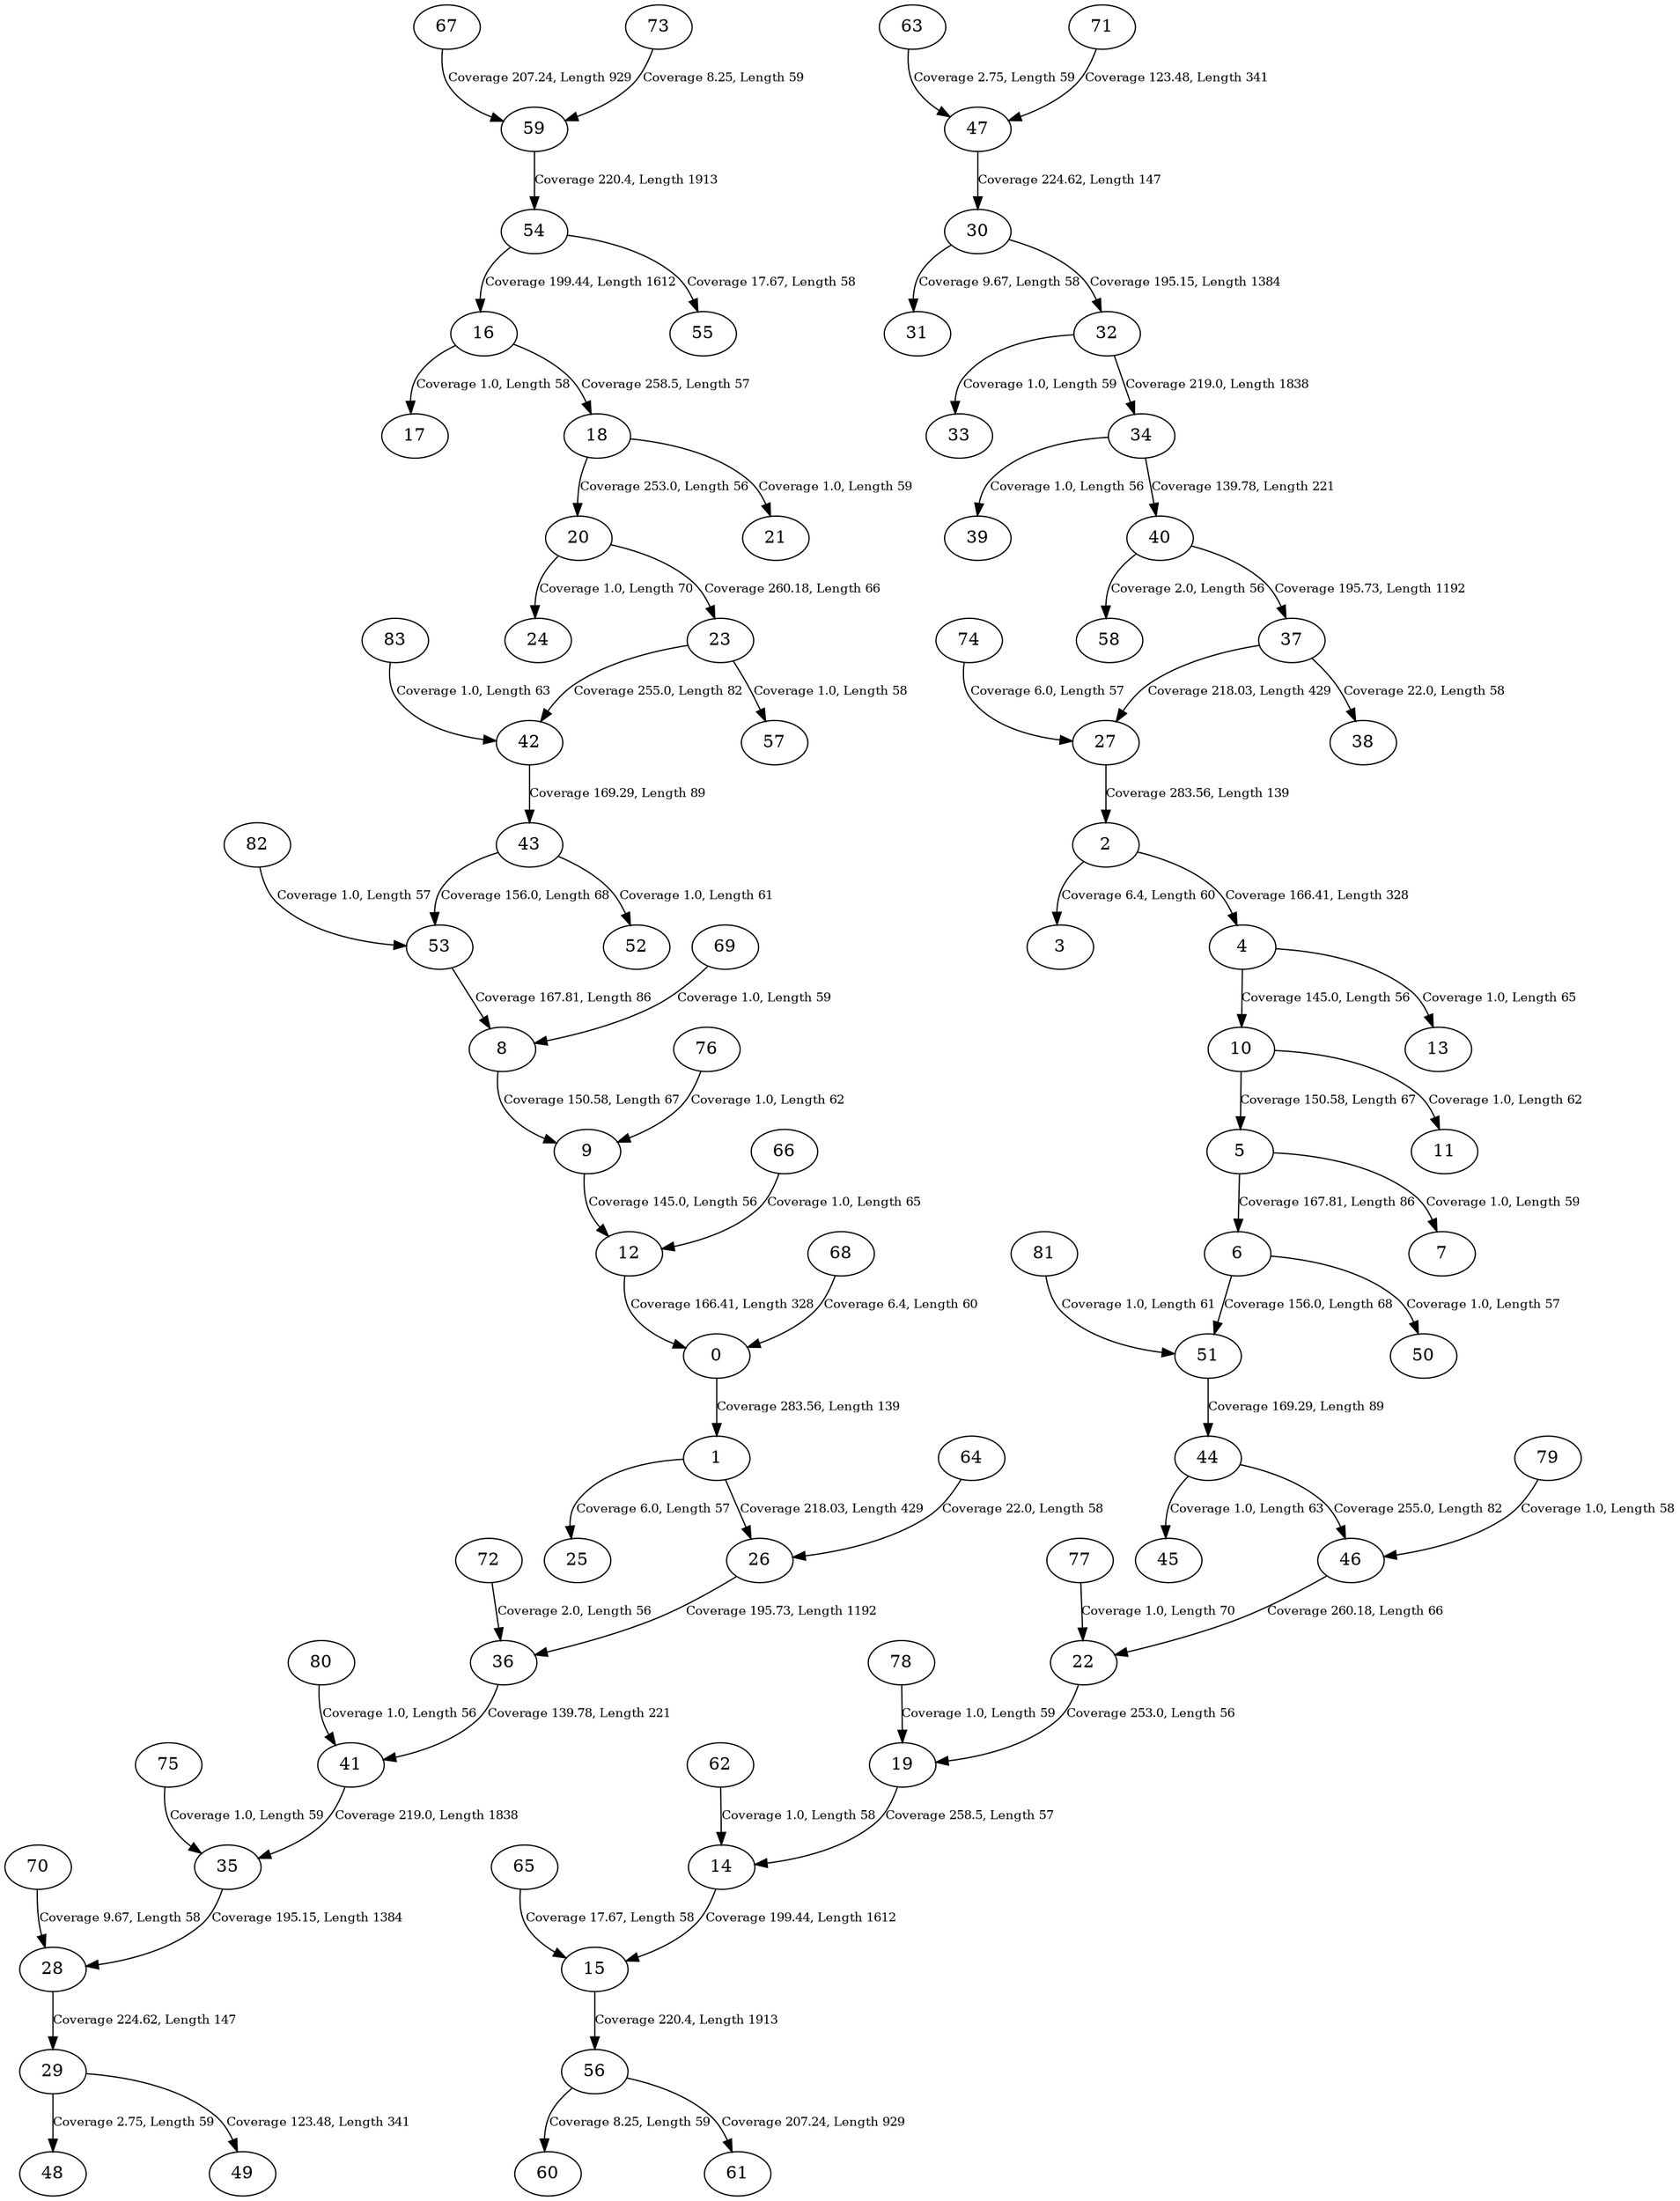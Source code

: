 digraph "" {
	0 -> 1	[fontsize=10,
		label="Coverage 283.56, Length 139"];
	1 -> 25	[fontsize=10,
		label="Coverage 6.0, Length 57"];
	1 -> 26	[fontsize=10,
		label="Coverage 218.03, Length 429"];
	2 -> 3	[fontsize=10,
		label="Coverage 6.4, Length 60"];
	2 -> 4	[fontsize=10,
		label="Coverage 166.41, Length 328"];
	4 -> 10	[fontsize=10,
		label="Coverage 145.0, Length 56"];
	4 -> 13	[fontsize=10,
		label="Coverage 1.0, Length 65"];
	5 -> 6	[fontsize=10,
		label="Coverage 167.81, Length 86"];
	5 -> 7	[fontsize=10,
		label="Coverage 1.0, Length 59"];
	6 -> 50	[fontsize=10,
		label="Coverage 1.0, Length 57"];
	6 -> 51	[fontsize=10,
		label="Coverage 156.0, Length 68"];
	8 -> 9	[fontsize=10,
		label="Coverage 150.58, Length 67"];
	9 -> 12	[fontsize=10,
		label="Coverage 145.0, Length 56"];
	10 -> 5	[fontsize=10,
		label="Coverage 150.58, Length 67"];
	10 -> 11	[fontsize=10,
		label="Coverage 1.0, Length 62"];
	12 -> 0	[fontsize=10,
		label="Coverage 166.41, Length 328"];
	14 -> 15	[fontsize=10,
		label="Coverage 199.44, Length 1612"];
	15 -> 56	[fontsize=10,
		label="Coverage 220.4, Length 1913"];
	16 -> 17	[fontsize=10,
		label="Coverage 1.0, Length 58"];
	16 -> 18	[fontsize=10,
		label="Coverage 258.5, Length 57"];
	18 -> 20	[fontsize=10,
		label="Coverage 253.0, Length 56"];
	18 -> 21	[fontsize=10,
		label="Coverage 1.0, Length 59"];
	19 -> 14	[fontsize=10,
		label="Coverage 258.5, Length 57"];
	20 -> 23	[fontsize=10,
		label="Coverage 260.18, Length 66"];
	20 -> 24	[fontsize=10,
		label="Coverage 1.0, Length 70"];
	22 -> 19	[fontsize=10,
		label="Coverage 253.0, Length 56"];
	23 -> 42	[fontsize=10,
		label="Coverage 255.0, Length 82"];
	23 -> 57	[fontsize=10,
		label="Coverage 1.0, Length 58"];
	26 -> 36	[fontsize=10,
		label="Coverage 195.73, Length 1192"];
	27 -> 2	[fontsize=10,
		label="Coverage 283.56, Length 139"];
	28 -> 29	[fontsize=10,
		label="Coverage 224.62, Length 147"];
	29 -> 48	[fontsize=10,
		label="Coverage 2.75, Length 59"];
	29 -> 49	[fontsize=10,
		label="Coverage 123.48, Length 341"];
	30 -> 31	[fontsize=10,
		label="Coverage 9.67, Length 58"];
	30 -> 32	[fontsize=10,
		label="Coverage 195.15, Length 1384"];
	32 -> 33	[fontsize=10,
		label="Coverage 1.0, Length 59"];
	32 -> 34	[fontsize=10,
		label="Coverage 219.0, Length 1838"];
	34 -> 39	[fontsize=10,
		label="Coverage 1.0, Length 56"];
	34 -> 40	[fontsize=10,
		label="Coverage 139.78, Length 221"];
	35 -> 28	[fontsize=10,
		label="Coverage 195.15, Length 1384"];
	36 -> 41	[fontsize=10,
		label="Coverage 139.78, Length 221"];
	37 -> 27	[fontsize=10,
		label="Coverage 218.03, Length 429"];
	37 -> 38	[fontsize=10,
		label="Coverage 22.0, Length 58"];
	40 -> 37	[fontsize=10,
		label="Coverage 195.73, Length 1192"];
	40 -> 58	[fontsize=10,
		label="Coverage 2.0, Length 56"];
	41 -> 35	[fontsize=10,
		label="Coverage 219.0, Length 1838"];
	42 -> 43	[fontsize=10,
		label="Coverage 169.29, Length 89"];
	43 -> 52	[fontsize=10,
		label="Coverage 1.0, Length 61"];
	43 -> 53	[fontsize=10,
		label="Coverage 156.0, Length 68"];
	44 -> 45	[fontsize=10,
		label="Coverage 1.0, Length 63"];
	44 -> 46	[fontsize=10,
		label="Coverage 255.0, Length 82"];
	46 -> 22	[fontsize=10,
		label="Coverage 260.18, Length 66"];
	47 -> 30	[fontsize=10,
		label="Coverage 224.62, Length 147"];
	51 -> 44	[fontsize=10,
		label="Coverage 169.29, Length 89"];
	53 -> 8	[fontsize=10,
		label="Coverage 167.81, Length 86"];
	54 -> 16	[fontsize=10,
		label="Coverage 199.44, Length 1612"];
	54 -> 55	[fontsize=10,
		label="Coverage 17.67, Length 58"];
	56 -> 60	[fontsize=10,
		label="Coverage 8.25, Length 59"];
	56 -> 61	[fontsize=10,
		label="Coverage 207.24, Length 929"];
	59 -> 54	[fontsize=10,
		label="Coverage 220.4, Length 1913"];
	62 -> 14	[fontsize=10,
		label="Coverage 1.0, Length 58"];
	63 -> 47	[fontsize=10,
		label="Coverage 2.75, Length 59"];
	64 -> 26	[fontsize=10,
		label="Coverage 22.0, Length 58"];
	65 -> 15	[fontsize=10,
		label="Coverage 17.67, Length 58"];
	66 -> 12	[fontsize=10,
		label="Coverage 1.0, Length 65"];
	67 -> 59	[fontsize=10,
		label="Coverage 207.24, Length 929"];
	68 -> 0	[fontsize=10,
		label="Coverage 6.4, Length 60"];
	69 -> 8	[fontsize=10,
		label="Coverage 1.0, Length 59"];
	70 -> 28	[fontsize=10,
		label="Coverage 9.67, Length 58"];
	71 -> 47	[fontsize=10,
		label="Coverage 123.48, Length 341"];
	72 -> 36	[fontsize=10,
		label="Coverage 2.0, Length 56"];
	73 -> 59	[fontsize=10,
		label="Coverage 8.25, Length 59"];
	74 -> 27	[fontsize=10,
		label="Coverage 6.0, Length 57"];
	75 -> 35	[fontsize=10,
		label="Coverage 1.0, Length 59"];
	76 -> 9	[fontsize=10,
		label="Coverage 1.0, Length 62"];
	77 -> 22	[fontsize=10,
		label="Coverage 1.0, Length 70"];
	78 -> 19	[fontsize=10,
		label="Coverage 1.0, Length 59"];
	79 -> 46	[fontsize=10,
		label="Coverage 1.0, Length 58"];
	80 -> 41	[fontsize=10,
		label="Coverage 1.0, Length 56"];
	81 -> 51	[fontsize=10,
		label="Coverage 1.0, Length 61"];
	82 -> 53	[fontsize=10,
		label="Coverage 1.0, Length 57"];
	83 -> 42	[fontsize=10,
		label="Coverage 1.0, Length 63"];
}
